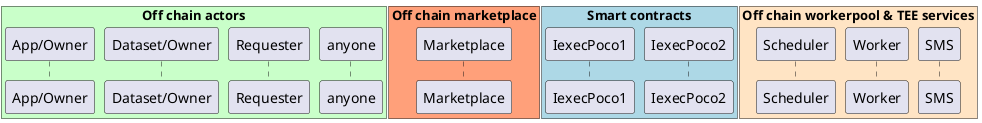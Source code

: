 @startuml

box "Off chain actors" #TECHNOLOGY
	participant "App/Owner" as App
	participant "Dataset/Owner" as Dataset
    participant Requester
	participant anyone
end box
box "Off chain marketplace" #LightSalmon
    participant Marketplace
end box

box "Smart contracts" #LightBlue
	participant IexecPoco1
	participant IexecPoco2
end box

box "Off chain workerpool & TEE services" #Bisque
	participant Scheduler
	participant Worker
	participant SMS
end box

box "Users"

end box

skinparam sequenceGroupBodyBackgroundColor transparent

autonumber

@enduml
